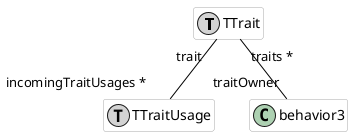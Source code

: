 @startumlhide empty membersskinparam class {  BackgroundColor white  ArrowColor black  BorderColor darkGray}class behavior1 as "TTrait" << (T,lightGrey) >> {}class behavior2 as "TTraitUsage" << (T,lightGrey) >> {}behavior1 "trait  " -[#black]- "incomingTraitUsages * " behavior2behavior1 "traits * " -[#black]- "traitOwner  " behavior3@enduml